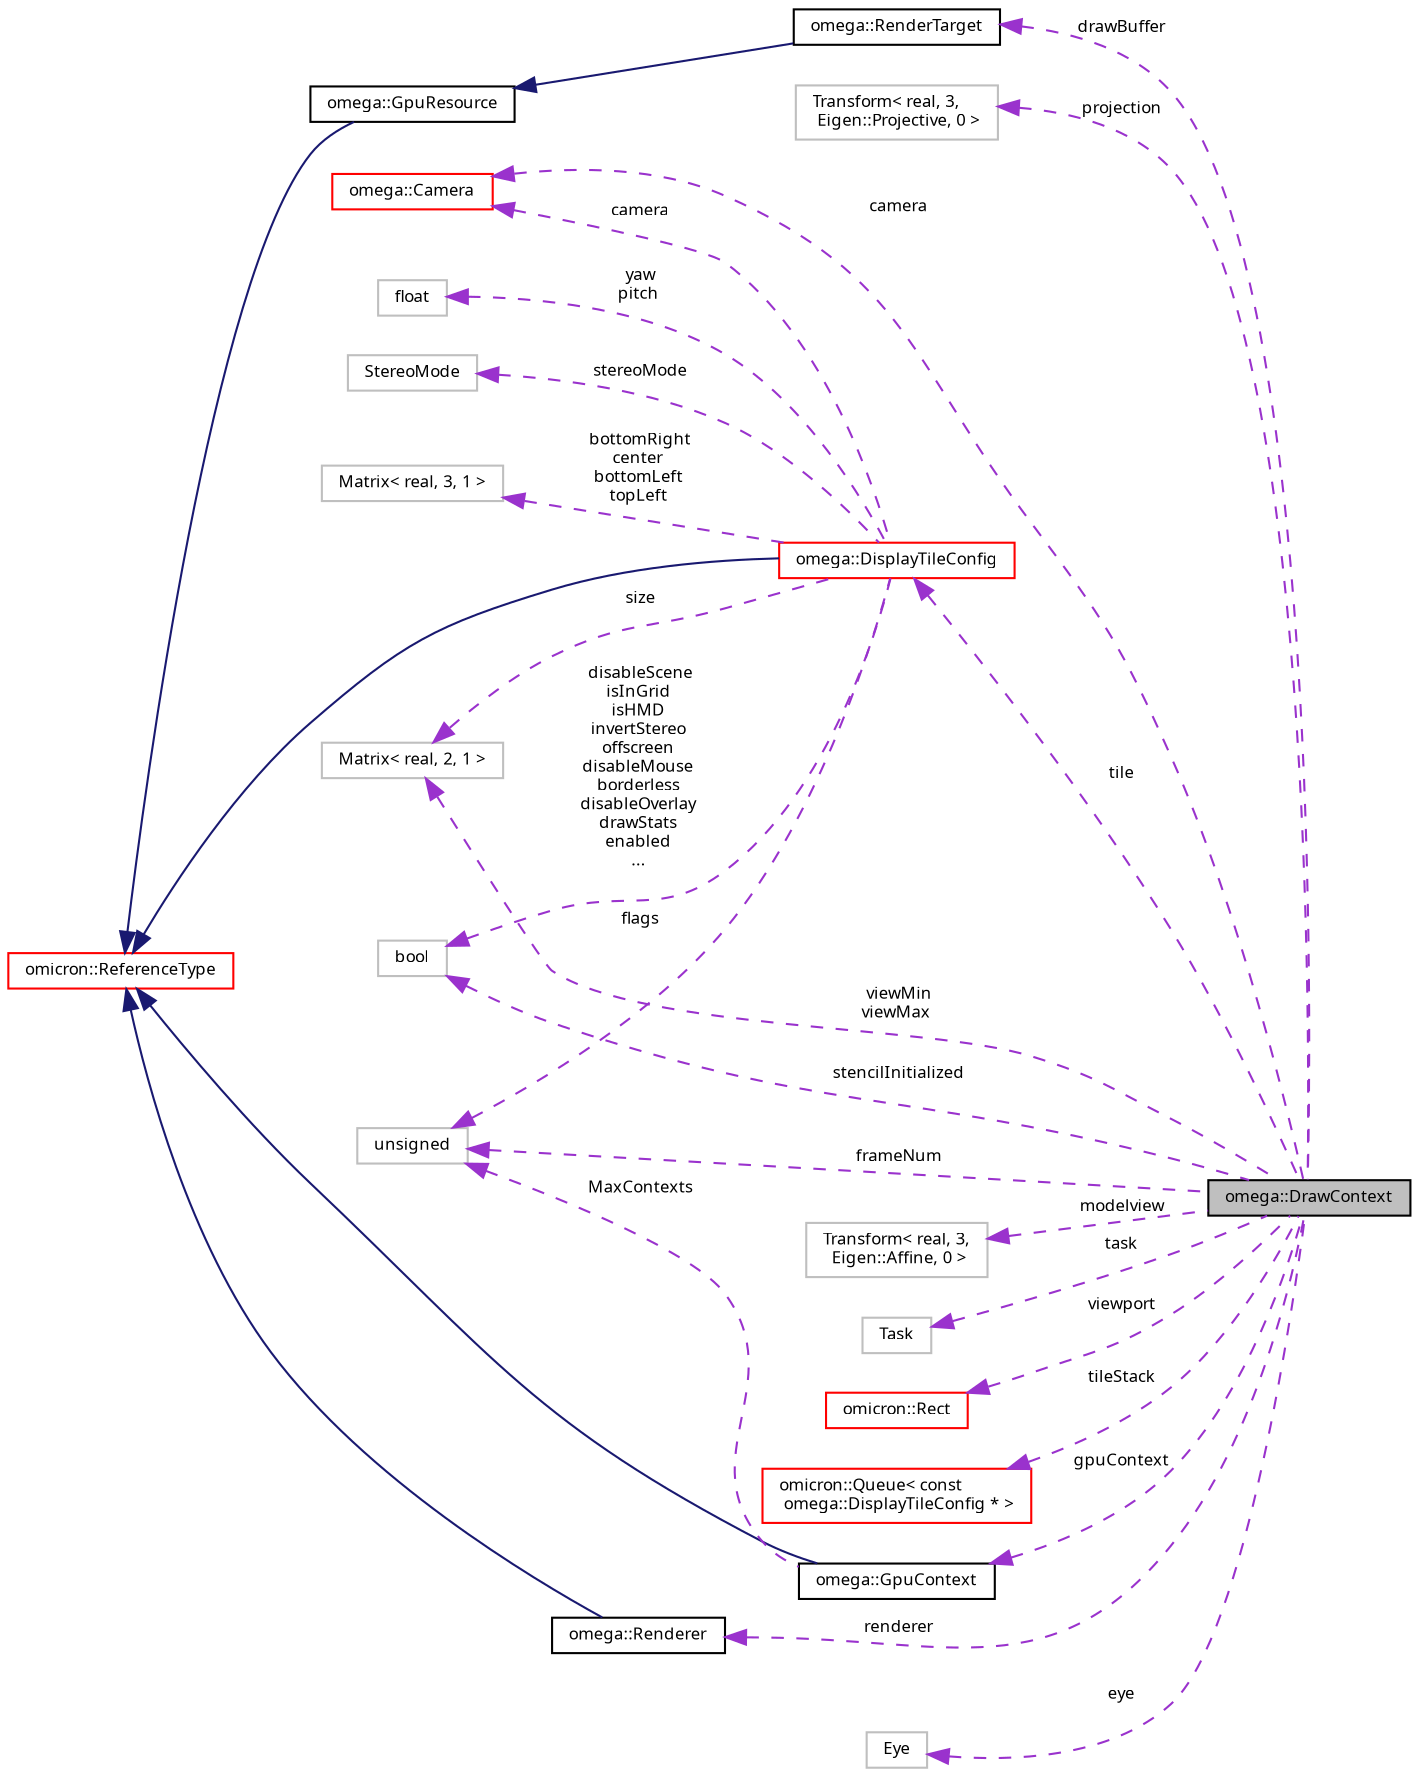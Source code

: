 digraph "omega::DrawContext"
{
  bgcolor="transparent";
  edge [fontname="FreeSans.ttf",fontsize="8",labelfontname="FreeSans.ttf",labelfontsize="8"];
  node [fontname="FreeSans.ttf",fontsize="8",shape=record];
  rankdir="LR";
  Node1 [label="omega::DrawContext",height=0.2,width=0.4,color="black", fillcolor="grey75", style="filled" fontcolor="black"];
  Node2 -> Node1 [dir="back",color="darkorchid3",fontsize="8",style="dashed",label=" drawBuffer" ,fontname="FreeSans.ttf"];
  Node2 [label="omega::RenderTarget",height=0.2,width=0.4,color="black",URL="$classomega_1_1_render_target.html"];
  Node3 -> Node2 [dir="back",color="midnightblue",fontsize="8",style="solid",fontname="FreeSans.ttf"];
  Node3 [label="omega::GpuResource",height=0.2,width=0.4,color="black",URL="$classomega_1_1_gpu_resource.html"];
  Node4 -> Node3 [dir="back",color="midnightblue",fontsize="8",style="solid",fontname="FreeSans.ttf"];
  Node4 [label="omicron::ReferenceType",height=0.2,width=0.4,color="red",URL="$classomicron_1_1_reference_type.html",tooltip="Implements a base class for reference-counted types. "];
  Node5 -> Node1 [dir="back",color="darkorchid3",fontsize="8",style="dashed",label=" projection" ,fontname="FreeSans.ttf"];
  Node5 [label="Transform\< real, 3,\l Eigen::Projective, 0 \>",height=0.2,width=0.4,color="grey75"];
  Node6 -> Node1 [dir="back",color="darkorchid3",fontsize="8",style="dashed",label=" tile" ,fontname="FreeSans.ttf"];
  Node6 [label="omega::DisplayTileConfig",height=0.2,width=0.4,color="red",URL="$classomega_1_1_display_tile_config.html"];
  Node4 -> Node6 [dir="back",color="midnightblue",fontsize="8",style="solid",fontname="FreeSans.ttf"];
  Node7 -> Node6 [dir="back",color="darkorchid3",fontsize="8",style="dashed",label=" camera" ,fontname="FreeSans.ttf"];
  Node7 [label="omega::Camera",height=0.2,width=0.4,color="red",URL="$classomega_1_1_camera.html",tooltip="The Camera class handles information about a view transformation, head tracking and optional target b..."];
  Node8 -> Node6 [dir="back",color="darkorchid3",fontsize="8",style="dashed",label=" yaw\npitch" ,fontname="FreeSans.ttf"];
  Node8 [label="float",height=0.2,width=0.4,color="grey75"];
  Node9 -> Node6 [dir="back",color="darkorchid3",fontsize="8",style="dashed",label=" stereoMode" ,fontname="FreeSans.ttf"];
  Node9 [label="StereoMode",height=0.2,width=0.4,color="grey75"];
  Node10 -> Node6 [dir="back",color="darkorchid3",fontsize="8",style="dashed",label=" size" ,fontname="FreeSans.ttf"];
  Node10 [label="Matrix\< real, 2, 1 \>",height=0.2,width=0.4,color="grey75"];
  Node11 -> Node6 [dir="back",color="darkorchid3",fontsize="8",style="dashed",label=" bottomRight\ncenter\nbottomLeft\ntopLeft" ,fontname="FreeSans.ttf"];
  Node11 [label="Matrix\< real, 3, 1 \>",height=0.2,width=0.4,color="grey75"];
  Node12 -> Node6 [dir="back",color="darkorchid3",fontsize="8",style="dashed",label=" disableScene\nisInGrid\nisHMD\ninvertStereo\noffscreen\ndisableMouse\nborderless\ndisableOverlay\ndrawStats\nenabled\n..." ,fontname="FreeSans.ttf"];
  Node12 [label="bool",height=0.2,width=0.4,color="grey75"];
  Node13 -> Node6 [dir="back",color="darkorchid3",fontsize="8",style="dashed",label=" flags" ,fontname="FreeSans.ttf"];
  Node13 [label="unsigned",height=0.2,width=0.4,color="grey75"];
  Node14 -> Node1 [dir="back",color="darkorchid3",fontsize="8",style="dashed",label=" modelview" ,fontname="FreeSans.ttf"];
  Node14 [label="Transform\< real, 3,\l Eigen::Affine, 0 \>",height=0.2,width=0.4,color="grey75"];
  Node7 -> Node1 [dir="back",color="darkorchid3",fontsize="8",style="dashed",label=" camera" ,fontname="FreeSans.ttf"];
  Node15 -> Node1 [dir="back",color="darkorchid3",fontsize="8",style="dashed",label=" task" ,fontname="FreeSans.ttf"];
  Node15 [label="Task",height=0.2,width=0.4,color="grey75"];
  Node16 -> Node1 [dir="back",color="darkorchid3",fontsize="8",style="dashed",label=" viewport" ,fontname="FreeSans.ttf"];
  Node16 [label="omicron::Rect",height=0.2,width=0.4,color="red",URL="$structomicron_1_1_rect.html",tooltip="Stores a rectangular region in integer units. "];
  Node10 -> Node1 [dir="back",color="darkorchid3",fontsize="8",style="dashed",label=" viewMin\nviewMax" ,fontname="FreeSans.ttf"];
  Node17 -> Node1 [dir="back",color="darkorchid3",fontsize="8",style="dashed",label=" tileStack" ,fontname="FreeSans.ttf"];
  Node17 [label="omicron::Queue\< const\l omega::DisplayTileConfig * \>",height=0.2,width=0.4,color="red",URL="$classomicron_1_1_queue.html"];
  Node12 -> Node1 [dir="back",color="darkorchid3",fontsize="8",style="dashed",label=" stencilInitialized" ,fontname="FreeSans.ttf"];
  Node18 -> Node1 [dir="back",color="darkorchid3",fontsize="8",style="dashed",label=" renderer" ,fontname="FreeSans.ttf"];
  Node18 [label="omega::Renderer",height=0.2,width=0.4,color="black",URL="$classomega_1_1_renderer.html",tooltip="The omegalib renderer is the entry point for all of omegalib rendering code. "];
  Node4 -> Node18 [dir="back",color="midnightblue",fontsize="8",style="solid",fontname="FreeSans.ttf"];
  Node19 -> Node1 [dir="back",color="darkorchid3",fontsize="8",style="dashed",label=" gpuContext" ,fontname="FreeSans.ttf"];
  Node19 [label="omega::GpuContext",height=0.2,width=0.4,color="black",URL="$classomega_1_1_gpu_context.html"];
  Node4 -> Node19 [dir="back",color="midnightblue",fontsize="8",style="solid",fontname="FreeSans.ttf"];
  Node13 -> Node19 [dir="back",color="darkorchid3",fontsize="8",style="dashed",label=" MaxContexts" ,fontname="FreeSans.ttf"];
  Node13 -> Node1 [dir="back",color="darkorchid3",fontsize="8",style="dashed",label=" frameNum" ,fontname="FreeSans.ttf"];
  Node20 -> Node1 [dir="back",color="darkorchid3",fontsize="8",style="dashed",label=" eye" ,fontname="FreeSans.ttf"];
  Node20 [label="Eye",height=0.2,width=0.4,color="grey75"];
}
